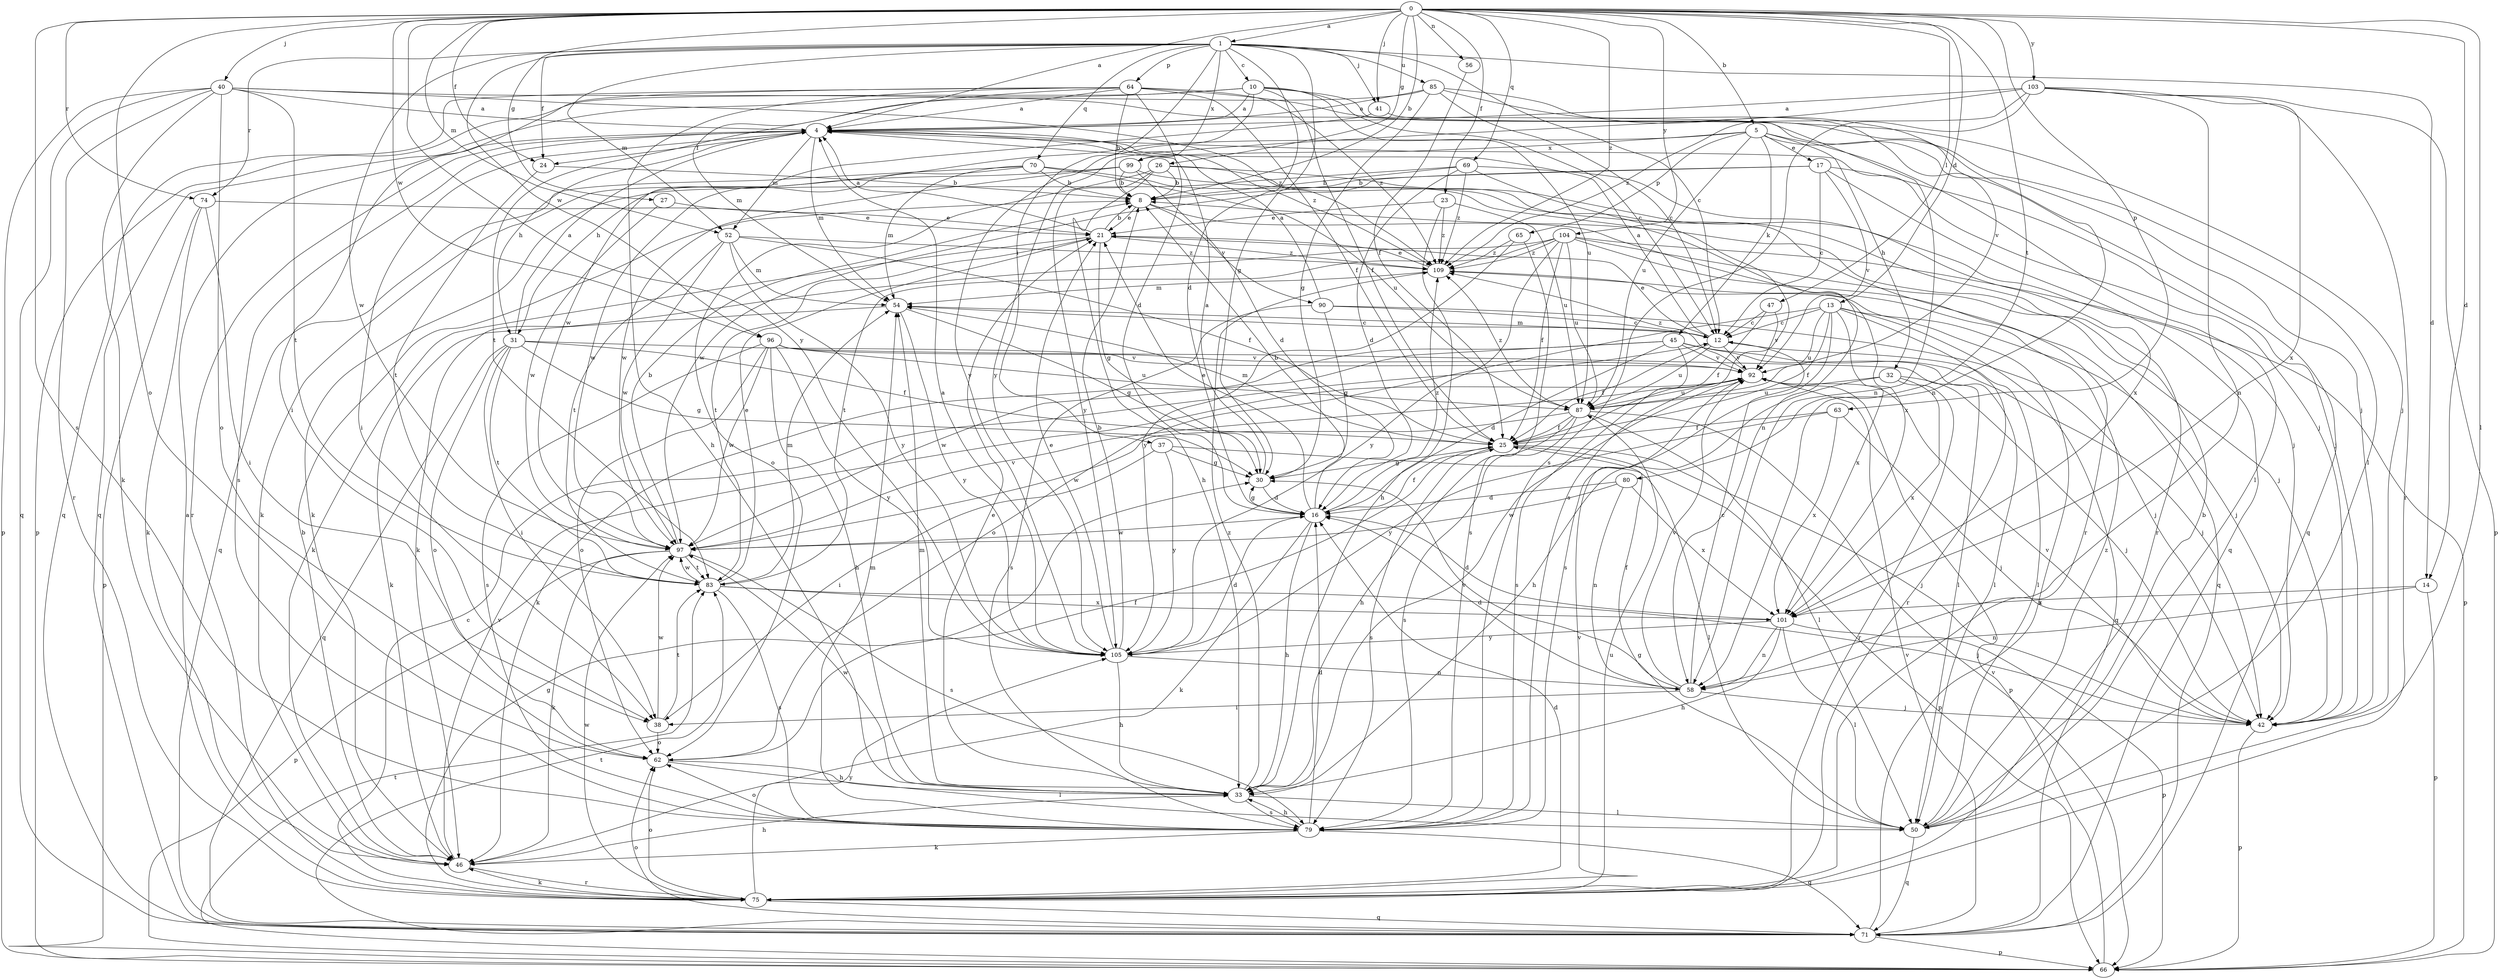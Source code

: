 strict digraph  {
0;
1;
4;
5;
8;
10;
12;
13;
14;
16;
17;
21;
23;
24;
25;
26;
27;
30;
31;
32;
33;
37;
38;
40;
41;
42;
45;
46;
47;
50;
52;
54;
56;
58;
62;
63;
64;
65;
66;
69;
70;
71;
74;
75;
79;
80;
83;
85;
87;
90;
92;
96;
97;
99;
101;
103;
104;
105;
109;
0 -> 1  [label=a];
0 -> 4  [label=a];
0 -> 5  [label=b];
0 -> 8  [label=b];
0 -> 13  [label=d];
0 -> 14  [label=d];
0 -> 23  [label=f];
0 -> 24  [label=f];
0 -> 26  [label=g];
0 -> 27  [label=g];
0 -> 40  [label=j];
0 -> 41  [label=j];
0 -> 47  [label=l];
0 -> 50  [label=l];
0 -> 52  [label=m];
0 -> 56  [label=n];
0 -> 62  [label=o];
0 -> 63  [label=p];
0 -> 69  [label=q];
0 -> 74  [label=r];
0 -> 79  [label=s];
0 -> 80  [label=t];
0 -> 96  [label=w];
0 -> 103  [label=y];
0 -> 104  [label=y];
0 -> 105  [label=y];
0 -> 109  [label=z];
1 -> 10  [label=c];
1 -> 12  [label=c];
1 -> 14  [label=d];
1 -> 16  [label=d];
1 -> 24  [label=f];
1 -> 30  [label=g];
1 -> 37  [label=i];
1 -> 41  [label=j];
1 -> 52  [label=m];
1 -> 64  [label=p];
1 -> 70  [label=q];
1 -> 74  [label=r];
1 -> 85  [label=u];
1 -> 96  [label=w];
1 -> 97  [label=w];
1 -> 99  [label=x];
4 -> 24  [label=f];
4 -> 31  [label=h];
4 -> 38  [label=i];
4 -> 42  [label=j];
4 -> 52  [label=m];
4 -> 54  [label=m];
4 -> 75  [label=r];
4 -> 79  [label=s];
4 -> 109  [label=z];
5 -> 17  [label=e];
5 -> 31  [label=h];
5 -> 32  [label=h];
5 -> 45  [label=k];
5 -> 50  [label=l];
5 -> 65  [label=p];
5 -> 71  [label=q];
5 -> 87  [label=u];
5 -> 99  [label=x];
8 -> 21  [label=e];
8 -> 90  [label=v];
8 -> 101  [label=x];
10 -> 4  [label=a];
10 -> 12  [label=c];
10 -> 25  [label=f];
10 -> 58  [label=n];
10 -> 66  [label=p];
10 -> 71  [label=q];
10 -> 87  [label=u];
10 -> 105  [label=y];
12 -> 4  [label=a];
12 -> 21  [label=e];
12 -> 25  [label=f];
12 -> 50  [label=l];
12 -> 54  [label=m];
12 -> 87  [label=u];
12 -> 92  [label=v];
13 -> 12  [label=c];
13 -> 25  [label=f];
13 -> 42  [label=j];
13 -> 62  [label=o];
13 -> 71  [label=q];
13 -> 75  [label=r];
13 -> 79  [label=s];
13 -> 87  [label=u];
13 -> 101  [label=x];
14 -> 58  [label=n];
14 -> 66  [label=p];
14 -> 101  [label=x];
16 -> 8  [label=b];
16 -> 21  [label=e];
16 -> 25  [label=f];
16 -> 30  [label=g];
16 -> 33  [label=h];
16 -> 46  [label=k];
16 -> 97  [label=w];
16 -> 109  [label=z];
17 -> 8  [label=b];
17 -> 12  [label=c];
17 -> 42  [label=j];
17 -> 71  [label=q];
17 -> 92  [label=v];
17 -> 97  [label=w];
21 -> 4  [label=a];
21 -> 8  [label=b];
21 -> 30  [label=g];
21 -> 46  [label=k];
21 -> 83  [label=t];
21 -> 109  [label=z];
23 -> 21  [label=e];
23 -> 33  [label=h];
23 -> 87  [label=u];
23 -> 109  [label=z];
24 -> 8  [label=b];
24 -> 83  [label=t];
25 -> 30  [label=g];
25 -> 42  [label=j];
25 -> 54  [label=m];
25 -> 66  [label=p];
25 -> 79  [label=s];
26 -> 8  [label=b];
26 -> 33  [label=h];
26 -> 42  [label=j];
26 -> 62  [label=o];
26 -> 75  [label=r];
26 -> 105  [label=y];
27 -> 21  [label=e];
27 -> 97  [label=w];
30 -> 4  [label=a];
30 -> 16  [label=d];
31 -> 4  [label=a];
31 -> 25  [label=f];
31 -> 30  [label=g];
31 -> 38  [label=i];
31 -> 62  [label=o];
31 -> 71  [label=q];
31 -> 83  [label=t];
31 -> 92  [label=v];
32 -> 33  [label=h];
32 -> 42  [label=j];
32 -> 75  [label=r];
32 -> 87  [label=u];
32 -> 101  [label=x];
33 -> 21  [label=e];
33 -> 50  [label=l];
33 -> 54  [label=m];
33 -> 79  [label=s];
33 -> 92  [label=v];
33 -> 97  [label=w];
33 -> 109  [label=z];
37 -> 30  [label=g];
37 -> 38  [label=i];
37 -> 50  [label=l];
37 -> 105  [label=y];
38 -> 62  [label=o];
38 -> 83  [label=t];
38 -> 97  [label=w];
40 -> 4  [label=a];
40 -> 46  [label=k];
40 -> 50  [label=l];
40 -> 62  [label=o];
40 -> 66  [label=p];
40 -> 71  [label=q];
40 -> 75  [label=r];
40 -> 83  [label=t];
40 -> 109  [label=z];
41 -> 42  [label=j];
41 -> 97  [label=w];
42 -> 66  [label=p];
42 -> 92  [label=v];
45 -> 16  [label=d];
45 -> 42  [label=j];
45 -> 46  [label=k];
45 -> 50  [label=l];
45 -> 79  [label=s];
45 -> 92  [label=v];
45 -> 97  [label=w];
46 -> 8  [label=b];
46 -> 33  [label=h];
46 -> 75  [label=r];
46 -> 92  [label=v];
47 -> 12  [label=c];
47 -> 25  [label=f];
47 -> 92  [label=v];
50 -> 8  [label=b];
50 -> 30  [label=g];
50 -> 71  [label=q];
50 -> 109  [label=z];
52 -> 25  [label=f];
52 -> 54  [label=m];
52 -> 83  [label=t];
52 -> 97  [label=w];
52 -> 105  [label=y];
52 -> 109  [label=z];
54 -> 12  [label=c];
54 -> 30  [label=g];
54 -> 46  [label=k];
54 -> 105  [label=y];
56 -> 25  [label=f];
58 -> 12  [label=c];
58 -> 16  [label=d];
58 -> 25  [label=f];
58 -> 38  [label=i];
58 -> 42  [label=j];
58 -> 92  [label=v];
62 -> 25  [label=f];
62 -> 33  [label=h];
62 -> 50  [label=l];
63 -> 25  [label=f];
63 -> 42  [label=j];
63 -> 101  [label=x];
63 -> 105  [label=y];
64 -> 4  [label=a];
64 -> 8  [label=b];
64 -> 16  [label=d];
64 -> 25  [label=f];
64 -> 33  [label=h];
64 -> 38  [label=i];
64 -> 42  [label=j];
64 -> 54  [label=m];
64 -> 71  [label=q];
64 -> 109  [label=z];
65 -> 79  [label=s];
65 -> 105  [label=y];
65 -> 109  [label=z];
66 -> 83  [label=t];
66 -> 92  [label=v];
69 -> 8  [label=b];
69 -> 16  [label=d];
69 -> 46  [label=k];
69 -> 79  [label=s];
69 -> 101  [label=x];
69 -> 109  [label=z];
70 -> 8  [label=b];
70 -> 54  [label=m];
70 -> 58  [label=n];
70 -> 71  [label=q];
70 -> 87  [label=u];
70 -> 97  [label=w];
71 -> 62  [label=o];
71 -> 66  [label=p];
71 -> 83  [label=t];
71 -> 92  [label=v];
71 -> 109  [label=z];
74 -> 21  [label=e];
74 -> 38  [label=i];
74 -> 46  [label=k];
74 -> 66  [label=p];
75 -> 4  [label=a];
75 -> 12  [label=c];
75 -> 16  [label=d];
75 -> 30  [label=g];
75 -> 46  [label=k];
75 -> 62  [label=o];
75 -> 71  [label=q];
75 -> 87  [label=u];
75 -> 92  [label=v];
75 -> 97  [label=w];
75 -> 105  [label=y];
79 -> 16  [label=d];
79 -> 33  [label=h];
79 -> 46  [label=k];
79 -> 54  [label=m];
79 -> 62  [label=o];
79 -> 71  [label=q];
80 -> 16  [label=d];
80 -> 58  [label=n];
80 -> 97  [label=w];
80 -> 101  [label=x];
83 -> 21  [label=e];
83 -> 42  [label=j];
83 -> 54  [label=m];
83 -> 79  [label=s];
83 -> 97  [label=w];
83 -> 101  [label=x];
85 -> 4  [label=a];
85 -> 12  [label=c];
85 -> 30  [label=g];
85 -> 58  [label=n];
85 -> 83  [label=t];
85 -> 92  [label=v];
87 -> 25  [label=f];
87 -> 33  [label=h];
87 -> 50  [label=l];
87 -> 66  [label=p];
87 -> 79  [label=s];
87 -> 97  [label=w];
87 -> 109  [label=z];
90 -> 4  [label=a];
90 -> 12  [label=c];
90 -> 30  [label=g];
90 -> 42  [label=j];
90 -> 79  [label=s];
92 -> 87  [label=u];
92 -> 109  [label=z];
96 -> 33  [label=h];
96 -> 50  [label=l];
96 -> 62  [label=o];
96 -> 79  [label=s];
96 -> 87  [label=u];
96 -> 92  [label=v];
96 -> 97  [label=w];
96 -> 105  [label=y];
97 -> 8  [label=b];
97 -> 46  [label=k];
97 -> 66  [label=p];
97 -> 79  [label=s];
97 -> 83  [label=t];
97 -> 92  [label=v];
99 -> 8  [label=b];
99 -> 16  [label=d];
99 -> 46  [label=k];
99 -> 75  [label=r];
99 -> 97  [label=w];
101 -> 16  [label=d];
101 -> 33  [label=h];
101 -> 50  [label=l];
101 -> 58  [label=n];
101 -> 66  [label=p];
101 -> 105  [label=y];
103 -> 4  [label=a];
103 -> 58  [label=n];
103 -> 66  [label=p];
103 -> 75  [label=r];
103 -> 79  [label=s];
103 -> 101  [label=x];
103 -> 105  [label=y];
103 -> 109  [label=z];
104 -> 25  [label=f];
104 -> 42  [label=j];
104 -> 46  [label=k];
104 -> 66  [label=p];
104 -> 71  [label=q];
104 -> 83  [label=t];
104 -> 87  [label=u];
104 -> 105  [label=y];
104 -> 109  [label=z];
105 -> 4  [label=a];
105 -> 8  [label=b];
105 -> 16  [label=d];
105 -> 21  [label=e];
105 -> 33  [label=h];
105 -> 58  [label=n];
109 -> 21  [label=e];
109 -> 54  [label=m];
}
